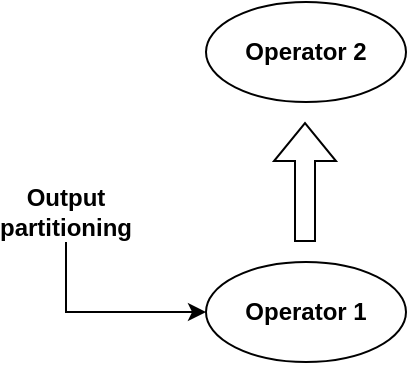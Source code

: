 <mxfile version="21.6.5" type="github">
  <diagram name="第 1 页" id="YDd7AVCflBX930HyJPfi">
    <mxGraphModel dx="1287" dy="545" grid="1" gridSize="10" guides="1" tooltips="1" connect="1" arrows="1" fold="1" page="1" pageScale="1" pageWidth="827" pageHeight="1169" math="0" shadow="0">
      <root>
        <mxCell id="0" />
        <mxCell id="1" parent="0" />
        <mxCell id="uJzLm7ewBwQ9ZyNf-Hs9-1" value="&lt;b&gt;Operator 2&lt;br&gt;&lt;/b&gt;" style="ellipse;whiteSpace=wrap;html=1;" vertex="1" parent="1">
          <mxGeometry x="340" y="100" width="100" height="50" as="geometry" />
        </mxCell>
        <mxCell id="uJzLm7ewBwQ9ZyNf-Hs9-2" value="&lt;b&gt;Operator 1&lt;br&gt;&lt;/b&gt;" style="ellipse;whiteSpace=wrap;html=1;" vertex="1" parent="1">
          <mxGeometry x="340" y="230" width="100" height="50" as="geometry" />
        </mxCell>
        <mxCell id="uJzLm7ewBwQ9ZyNf-Hs9-5" style="edgeStyle=orthogonalEdgeStyle;rounded=0;orthogonalLoop=1;jettySize=auto;html=1;exitX=0.5;exitY=1;exitDx=0;exitDy=0;entryX=0;entryY=0.5;entryDx=0;entryDy=0;" edge="1" parent="1" source="uJzLm7ewBwQ9ZyNf-Hs9-4" target="uJzLm7ewBwQ9ZyNf-Hs9-2">
          <mxGeometry relative="1" as="geometry" />
        </mxCell>
        <mxCell id="uJzLm7ewBwQ9ZyNf-Hs9-4" value="&lt;b&gt;Output partitioning&lt;/b&gt;" style="text;html=1;strokeColor=none;fillColor=none;align=center;verticalAlign=middle;whiteSpace=wrap;rounded=0;" vertex="1" parent="1">
          <mxGeometry x="240" y="190" width="60" height="30" as="geometry" />
        </mxCell>
        <mxCell id="uJzLm7ewBwQ9ZyNf-Hs9-7" value="" style="shape=flexArrow;endArrow=classic;html=1;rounded=0;" edge="1" parent="1">
          <mxGeometry width="50" height="50" relative="1" as="geometry">
            <mxPoint x="389.5" y="220" as="sourcePoint" />
            <mxPoint x="389.5" y="160" as="targetPoint" />
          </mxGeometry>
        </mxCell>
      </root>
    </mxGraphModel>
  </diagram>
</mxfile>

